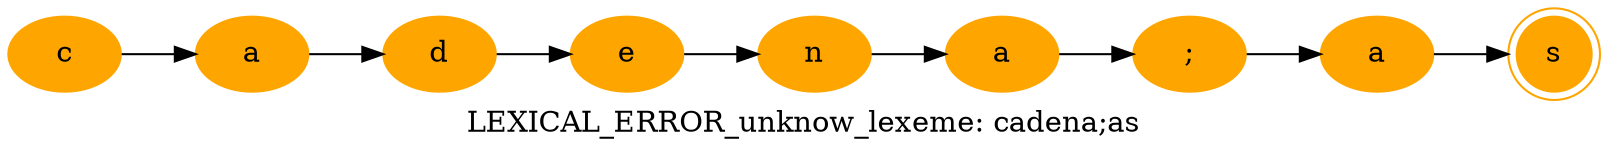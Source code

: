 digraph Plot{
   rankdir = LR;
   label = "LEXICAL_ERROR_unknow_lexeme: cadena;as";
    n0[style = filled, color = orange, label = "c"];
    n1[style = filled, color = orange, label = "a"];
    n2[style = filled, color = orange, label = "d"];
    n3[style = filled, color = orange, label = "e"];
    n4[style = filled, color = orange, label = "n"];
    n5[style = filled, color = orange, label = "a"];
    n6[style = filled, color = orange, label = ";"];
    n7[style = filled, color = orange, label = "a"];
    n8[style = filled, color = orange, label = "s" ,shape = doublecircle];
    n0 -> n1;
    n1 -> n2;
    n2 -> n3;
    n3 -> n4;
    n4 -> n5;
    n5 -> n6;
    n6 -> n7;
    n7 -> n8;
}